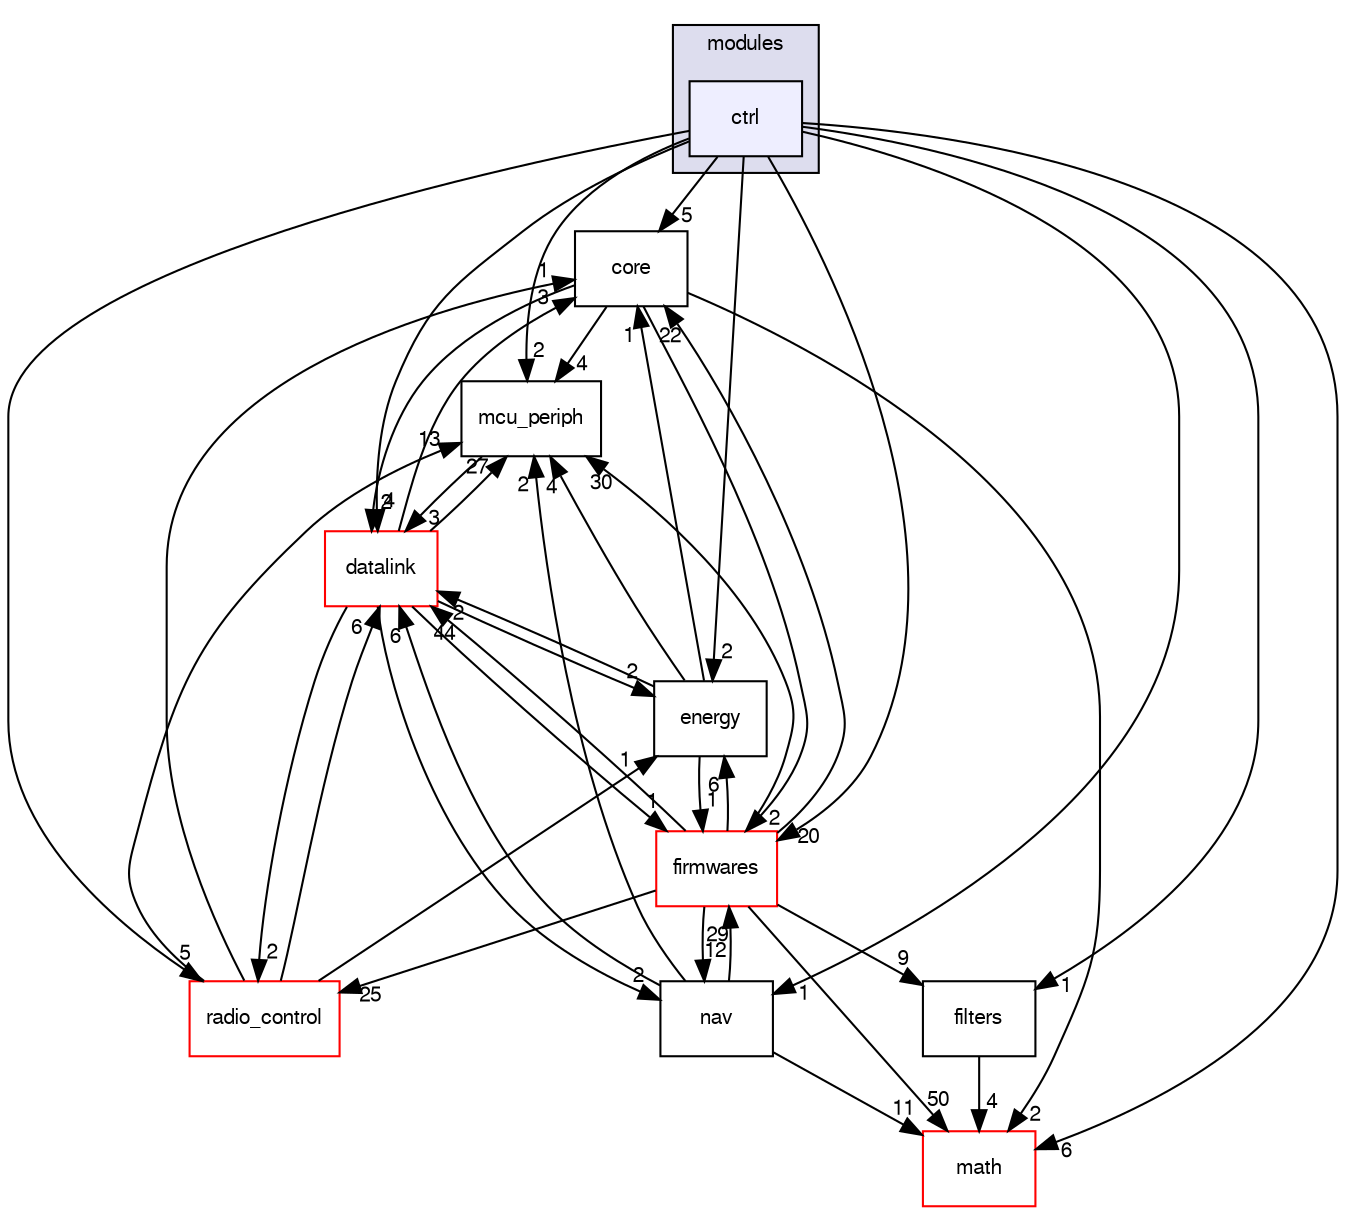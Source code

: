 digraph "sw/airborne/modules/ctrl" {
  compound=true
  node [ fontsize="10", fontname="FreeSans"];
  edge [ labelfontsize="10", labelfontname="FreeSans"];
  subgraph clusterdir_c2abcdd6ccb39c3582929c0e3f5651c2 {
    graph [ bgcolor="#ddddee", pencolor="black", label="modules" fontname="FreeSans", fontsize="10", URL="dir_c2abcdd6ccb39c3582929c0e3f5651c2.html"]
  dir_94757629c544be2d6d24b01569be56e6 [shape=box, label="ctrl", style="filled", fillcolor="#eeeeff", pencolor="black", URL="dir_94757629c544be2d6d24b01569be56e6.html"];
  }
  dir_0e703de7e76e38c62de795c957434487 [shape=box label="core" URL="dir_0e703de7e76e38c62de795c957434487.html"];
  dir_f125d81e9dfef46cf6053f80e8884f7e [shape=box label="radio_control" fillcolor="white" style="filled" color="red" URL="dir_f125d81e9dfef46cf6053f80e8884f7e.html"];
  dir_1ca43f6a116d741d80fb1d0555a2b198 [shape=box label="mcu_periph" URL="dir_1ca43f6a116d741d80fb1d0555a2b198.html"];
  dir_1444106569909aede49a887d28257b90 [shape=box label="filters" URL="dir_1444106569909aede49a887d28257b90.html"];
  dir_e7d2494544042a787a6ee70a779a5e07 [shape=box label="firmwares" fillcolor="white" style="filled" color="red" URL="dir_e7d2494544042a787a6ee70a779a5e07.html"];
  dir_164c7aa663179b26059278e7f36078da [shape=box label="datalink" fillcolor="white" style="filled" color="red" URL="dir_164c7aa663179b26059278e7f36078da.html"];
  dir_29343b6f5fcd4b75a5dfbb985ff56864 [shape=box label="math" fillcolor="white" style="filled" color="red" URL="dir_29343b6f5fcd4b75a5dfbb985ff56864.html"];
  dir_984e899df90dd104b2eabcdbb76ec71f [shape=box label="nav" URL="dir_984e899df90dd104b2eabcdbb76ec71f.html"];
  dir_f40bc035e2479aed27dd3b0d2c095b9e [shape=box label="energy" URL="dir_f40bc035e2479aed27dd3b0d2c095b9e.html"];
  dir_94757629c544be2d6d24b01569be56e6->dir_0e703de7e76e38c62de795c957434487 [headlabel="5", labeldistance=1.5 headhref="dir_000129_000128.html"];
  dir_94757629c544be2d6d24b01569be56e6->dir_f125d81e9dfef46cf6053f80e8884f7e [headlabel="5", labeldistance=1.5 headhref="dir_000129_000037.html"];
  dir_94757629c544be2d6d24b01569be56e6->dir_1ca43f6a116d741d80fb1d0555a2b198 [headlabel="2", labeldistance=1.5 headhref="dir_000129_000107.html"];
  dir_94757629c544be2d6d24b01569be56e6->dir_1444106569909aede49a887d28257b90 [headlabel="1", labeldistance=1.5 headhref="dir_000129_000091.html"];
  dir_94757629c544be2d6d24b01569be56e6->dir_e7d2494544042a787a6ee70a779a5e07 [headlabel="20", labeldistance=1.5 headhref="dir_000129_000092.html"];
  dir_94757629c544be2d6d24b01569be56e6->dir_164c7aa663179b26059278e7f36078da [headlabel="4", labeldistance=1.5 headhref="dir_000129_000034.html"];
  dir_94757629c544be2d6d24b01569be56e6->dir_29343b6f5fcd4b75a5dfbb985ff56864 [headlabel="6", labeldistance=1.5 headhref="dir_000129_000105.html"];
  dir_94757629c544be2d6d24b01569be56e6->dir_984e899df90dd104b2eabcdbb76ec71f [headlabel="1", labeldistance=1.5 headhref="dir_000129_000135.html"];
  dir_94757629c544be2d6d24b01569be56e6->dir_f40bc035e2479aed27dd3b0d2c095b9e [headlabel="2", labeldistance=1.5 headhref="dir_000129_000145.html"];
  dir_0e703de7e76e38c62de795c957434487->dir_1ca43f6a116d741d80fb1d0555a2b198 [headlabel="4", labeldistance=1.5 headhref="dir_000128_000107.html"];
  dir_0e703de7e76e38c62de795c957434487->dir_e7d2494544042a787a6ee70a779a5e07 [headlabel="2", labeldistance=1.5 headhref="dir_000128_000092.html"];
  dir_0e703de7e76e38c62de795c957434487->dir_164c7aa663179b26059278e7f36078da [headlabel="2", labeldistance=1.5 headhref="dir_000128_000034.html"];
  dir_0e703de7e76e38c62de795c957434487->dir_29343b6f5fcd4b75a5dfbb985ff56864 [headlabel="2", labeldistance=1.5 headhref="dir_000128_000105.html"];
  dir_f125d81e9dfef46cf6053f80e8884f7e->dir_0e703de7e76e38c62de795c957434487 [headlabel="1", labeldistance=1.5 headhref="dir_000037_000128.html"];
  dir_f125d81e9dfef46cf6053f80e8884f7e->dir_1ca43f6a116d741d80fb1d0555a2b198 [headlabel="13", labeldistance=1.5 headhref="dir_000037_000107.html"];
  dir_f125d81e9dfef46cf6053f80e8884f7e->dir_164c7aa663179b26059278e7f36078da [headlabel="6", labeldistance=1.5 headhref="dir_000037_000034.html"];
  dir_f125d81e9dfef46cf6053f80e8884f7e->dir_f40bc035e2479aed27dd3b0d2c095b9e [headlabel="1", labeldistance=1.5 headhref="dir_000037_000145.html"];
  dir_1ca43f6a116d741d80fb1d0555a2b198->dir_164c7aa663179b26059278e7f36078da [headlabel="3", labeldistance=1.5 headhref="dir_000107_000034.html"];
  dir_1444106569909aede49a887d28257b90->dir_29343b6f5fcd4b75a5dfbb985ff56864 [headlabel="4", labeldistance=1.5 headhref="dir_000091_000105.html"];
  dir_e7d2494544042a787a6ee70a779a5e07->dir_0e703de7e76e38c62de795c957434487 [headlabel="22", labeldistance=1.5 headhref="dir_000092_000128.html"];
  dir_e7d2494544042a787a6ee70a779a5e07->dir_f125d81e9dfef46cf6053f80e8884f7e [headlabel="25", labeldistance=1.5 headhref="dir_000092_000037.html"];
  dir_e7d2494544042a787a6ee70a779a5e07->dir_1ca43f6a116d741d80fb1d0555a2b198 [headlabel="30", labeldistance=1.5 headhref="dir_000092_000107.html"];
  dir_e7d2494544042a787a6ee70a779a5e07->dir_1444106569909aede49a887d28257b90 [headlabel="9", labeldistance=1.5 headhref="dir_000092_000091.html"];
  dir_e7d2494544042a787a6ee70a779a5e07->dir_164c7aa663179b26059278e7f36078da [headlabel="44", labeldistance=1.5 headhref="dir_000092_000034.html"];
  dir_e7d2494544042a787a6ee70a779a5e07->dir_29343b6f5fcd4b75a5dfbb985ff56864 [headlabel="50", labeldistance=1.5 headhref="dir_000092_000105.html"];
  dir_e7d2494544042a787a6ee70a779a5e07->dir_984e899df90dd104b2eabcdbb76ec71f [headlabel="12", labeldistance=1.5 headhref="dir_000092_000135.html"];
  dir_e7d2494544042a787a6ee70a779a5e07->dir_f40bc035e2479aed27dd3b0d2c095b9e [headlabel="6", labeldistance=1.5 headhref="dir_000092_000145.html"];
  dir_164c7aa663179b26059278e7f36078da->dir_0e703de7e76e38c62de795c957434487 [headlabel="3", labeldistance=1.5 headhref="dir_000034_000128.html"];
  dir_164c7aa663179b26059278e7f36078da->dir_f125d81e9dfef46cf6053f80e8884f7e [headlabel="2", labeldistance=1.5 headhref="dir_000034_000037.html"];
  dir_164c7aa663179b26059278e7f36078da->dir_1ca43f6a116d741d80fb1d0555a2b198 [headlabel="27", labeldistance=1.5 headhref="dir_000034_000107.html"];
  dir_164c7aa663179b26059278e7f36078da->dir_e7d2494544042a787a6ee70a779a5e07 [headlabel="1", labeldistance=1.5 headhref="dir_000034_000092.html"];
  dir_164c7aa663179b26059278e7f36078da->dir_984e899df90dd104b2eabcdbb76ec71f [headlabel="2", labeldistance=1.5 headhref="dir_000034_000135.html"];
  dir_164c7aa663179b26059278e7f36078da->dir_f40bc035e2479aed27dd3b0d2c095b9e [headlabel="2", labeldistance=1.5 headhref="dir_000034_000145.html"];
  dir_984e899df90dd104b2eabcdbb76ec71f->dir_1ca43f6a116d741d80fb1d0555a2b198 [headlabel="2", labeldistance=1.5 headhref="dir_000135_000107.html"];
  dir_984e899df90dd104b2eabcdbb76ec71f->dir_e7d2494544042a787a6ee70a779a5e07 [headlabel="29", labeldistance=1.5 headhref="dir_000135_000092.html"];
  dir_984e899df90dd104b2eabcdbb76ec71f->dir_164c7aa663179b26059278e7f36078da [headlabel="6", labeldistance=1.5 headhref="dir_000135_000034.html"];
  dir_984e899df90dd104b2eabcdbb76ec71f->dir_29343b6f5fcd4b75a5dfbb985ff56864 [headlabel="11", labeldistance=1.5 headhref="dir_000135_000105.html"];
  dir_f40bc035e2479aed27dd3b0d2c095b9e->dir_0e703de7e76e38c62de795c957434487 [headlabel="1", labeldistance=1.5 headhref="dir_000145_000128.html"];
  dir_f40bc035e2479aed27dd3b0d2c095b9e->dir_1ca43f6a116d741d80fb1d0555a2b198 [headlabel="4", labeldistance=1.5 headhref="dir_000145_000107.html"];
  dir_f40bc035e2479aed27dd3b0d2c095b9e->dir_e7d2494544042a787a6ee70a779a5e07 [headlabel="1", labeldistance=1.5 headhref="dir_000145_000092.html"];
  dir_f40bc035e2479aed27dd3b0d2c095b9e->dir_164c7aa663179b26059278e7f36078da [headlabel="2", labeldistance=1.5 headhref="dir_000145_000034.html"];
}

